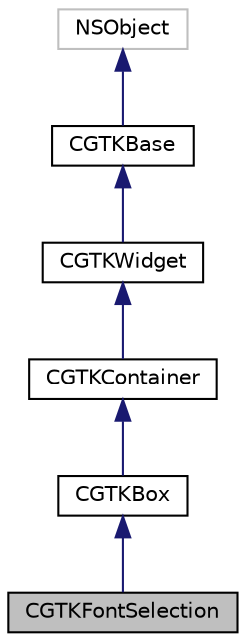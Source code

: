 digraph "CGTKFontSelection"
{
  edge [fontname="Helvetica",fontsize="10",labelfontname="Helvetica",labelfontsize="10"];
  node [fontname="Helvetica",fontsize="10",shape=record];
  Node6 [label="CGTKFontSelection",height=0.2,width=0.4,color="black", fillcolor="grey75", style="filled", fontcolor="black"];
  Node7 -> Node6 [dir="back",color="midnightblue",fontsize="10",style="solid",fontname="Helvetica"];
  Node7 [label="CGTKBox",height=0.2,width=0.4,color="black", fillcolor="white", style="filled",URL="$interface_c_g_t_k_box.html"];
  Node8 -> Node7 [dir="back",color="midnightblue",fontsize="10",style="solid",fontname="Helvetica"];
  Node8 [label="CGTKContainer",height=0.2,width=0.4,color="black", fillcolor="white", style="filled",URL="$interface_c_g_t_k_container.html"];
  Node9 -> Node8 [dir="back",color="midnightblue",fontsize="10",style="solid",fontname="Helvetica"];
  Node9 [label="CGTKWidget",height=0.2,width=0.4,color="black", fillcolor="white", style="filled",URL="$interface_c_g_t_k_widget.html"];
  Node10 -> Node9 [dir="back",color="midnightblue",fontsize="10",style="solid",fontname="Helvetica"];
  Node10 [label="CGTKBase",height=0.2,width=0.4,color="black", fillcolor="white", style="filled",URL="$interface_c_g_t_k_base.html"];
  Node11 -> Node10 [dir="back",color="midnightblue",fontsize="10",style="solid",fontname="Helvetica"];
  Node11 [label="NSObject",height=0.2,width=0.4,color="grey75", fillcolor="white", style="filled"];
}
